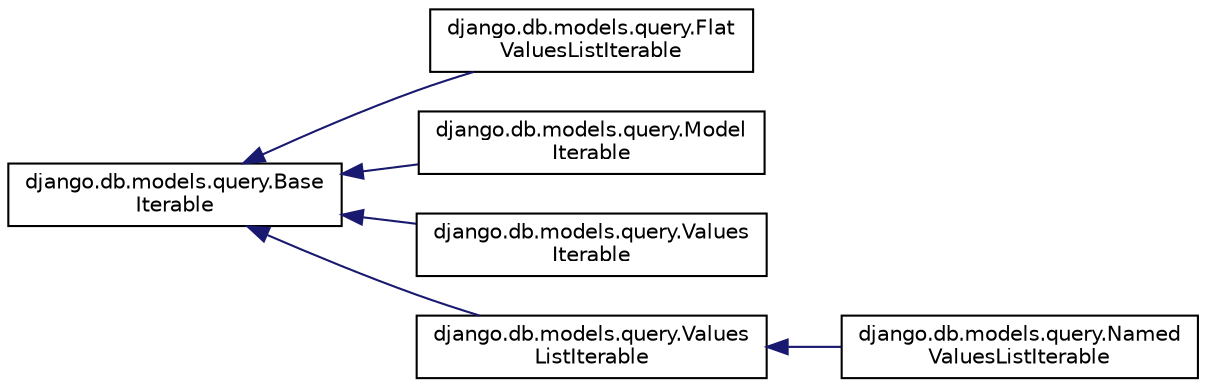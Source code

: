 digraph "Graphical Class Hierarchy"
{
 // LATEX_PDF_SIZE
  edge [fontname="Helvetica",fontsize="10",labelfontname="Helvetica",labelfontsize="10"];
  node [fontname="Helvetica",fontsize="10",shape=record];
  rankdir="LR";
  Node0 [label="django.db.models.query.Base\lIterable",height=0.2,width=0.4,color="black", fillcolor="white", style="filled",URL="$d9/d4f/classdjango_1_1db_1_1models_1_1query_1_1_base_iterable.html",tooltip=" "];
  Node0 -> Node1 [dir="back",color="midnightblue",fontsize="10",style="solid",fontname="Helvetica"];
  Node1 [label="django.db.models.query.Flat\lValuesListIterable",height=0.2,width=0.4,color="black", fillcolor="white", style="filled",URL="$df/de7/classdjango_1_1db_1_1models_1_1query_1_1_flat_values_list_iterable.html",tooltip=" "];
  Node0 -> Node2 [dir="back",color="midnightblue",fontsize="10",style="solid",fontname="Helvetica"];
  Node2 [label="django.db.models.query.Model\lIterable",height=0.2,width=0.4,color="black", fillcolor="white", style="filled",URL="$d7/d97/classdjango_1_1db_1_1models_1_1query_1_1_model_iterable.html",tooltip=" "];
  Node0 -> Node3 [dir="back",color="midnightblue",fontsize="10",style="solid",fontname="Helvetica"];
  Node3 [label="django.db.models.query.Values\lIterable",height=0.2,width=0.4,color="black", fillcolor="white", style="filled",URL="$d9/dd3/classdjango_1_1db_1_1models_1_1query_1_1_values_iterable.html",tooltip=" "];
  Node0 -> Node4 [dir="back",color="midnightblue",fontsize="10",style="solid",fontname="Helvetica"];
  Node4 [label="django.db.models.query.Values\lListIterable",height=0.2,width=0.4,color="black", fillcolor="white", style="filled",URL="$d9/d8d/classdjango_1_1db_1_1models_1_1query_1_1_values_list_iterable.html",tooltip=" "];
  Node4 -> Node5 [dir="back",color="midnightblue",fontsize="10",style="solid",fontname="Helvetica"];
  Node5 [label="django.db.models.query.Named\lValuesListIterable",height=0.2,width=0.4,color="black", fillcolor="white", style="filled",URL="$d4/d99/classdjango_1_1db_1_1models_1_1query_1_1_named_values_list_iterable.html",tooltip=" "];
}
